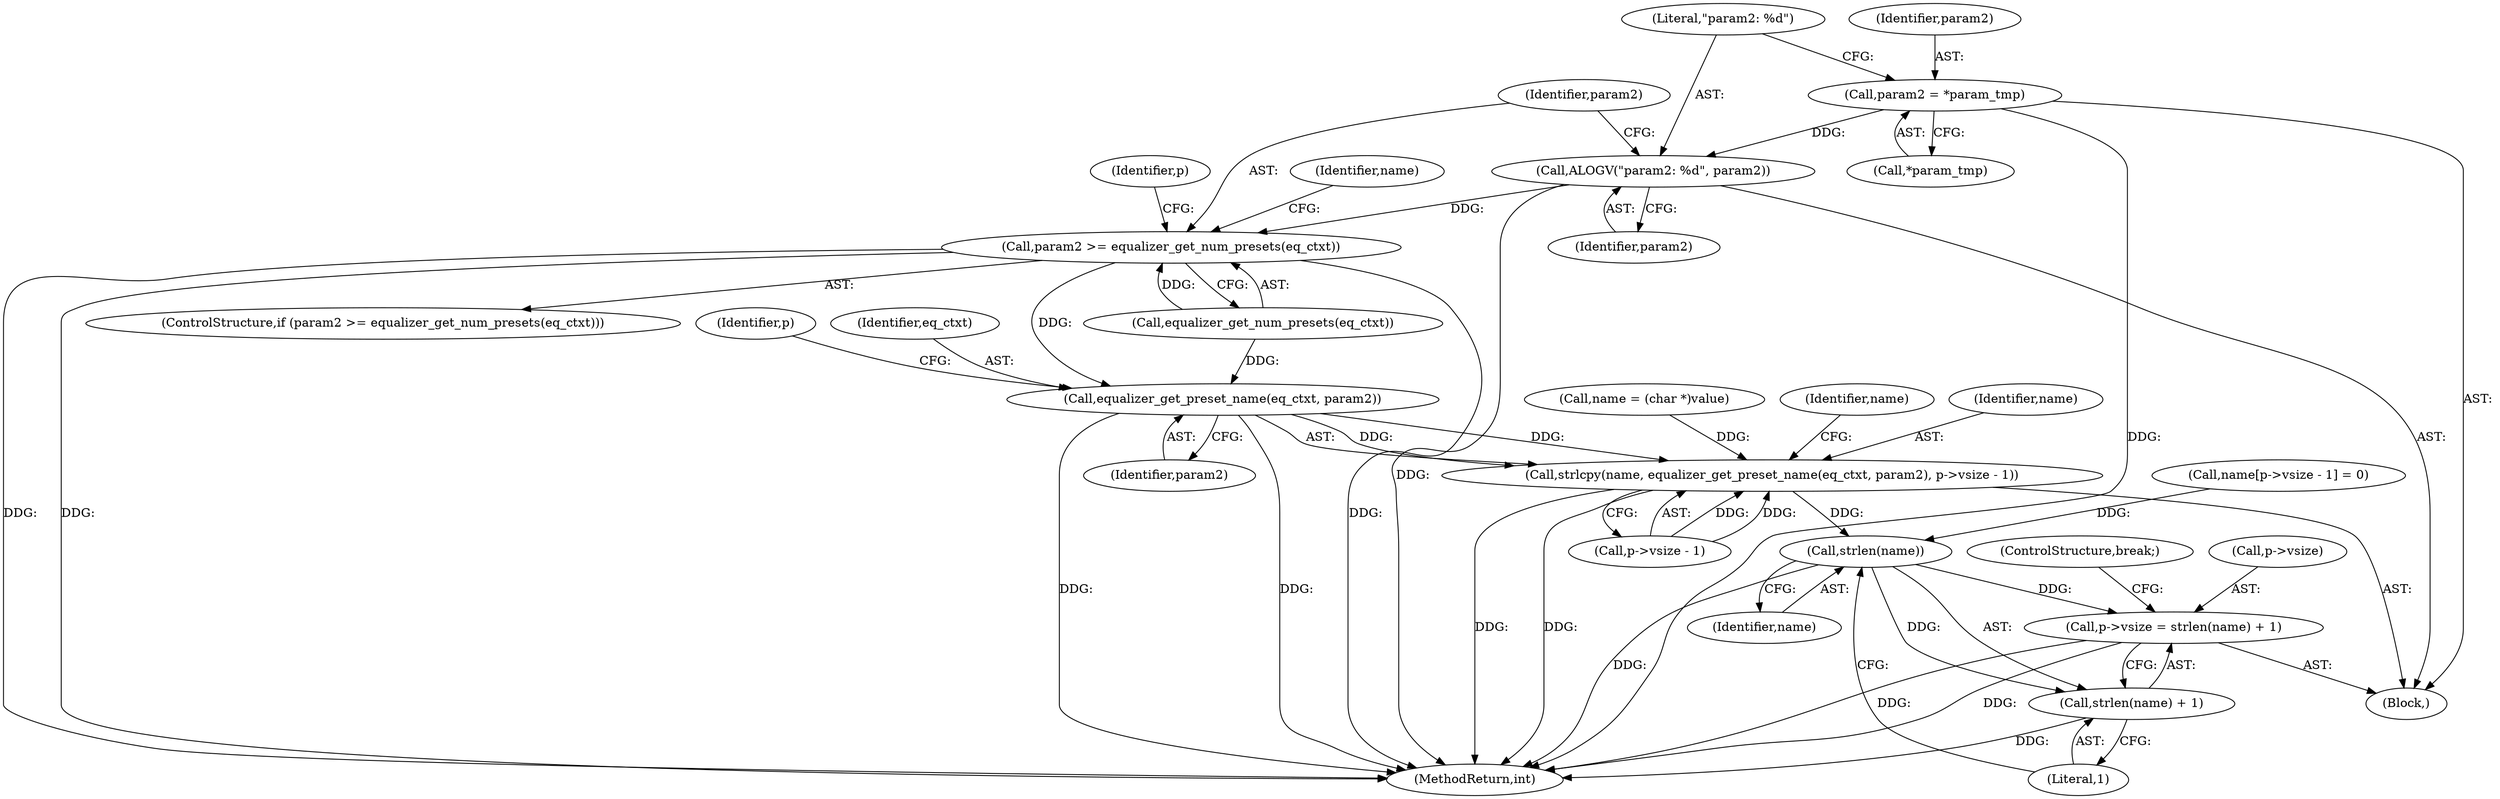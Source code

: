 digraph "0_Android_d72ea85c78a1a68bf99fd5804ad9784b4102fe57@pointer" {
"1000495" [label="(Call,param2 = *param_tmp)"];
"1000499" [label="(Call,ALOGV(\"param2: %d\", param2))"];
"1000503" [label="(Call,param2 >= equalizer_get_num_presets(eq_ctxt))"];
"1000522" [label="(Call,equalizer_get_preset_name(eq_ctxt, param2))"];
"1000520" [label="(Call,strlcpy(name, equalizer_get_preset_name(eq_ctxt, param2), p->vsize - 1))"];
"1000544" [label="(Call,strlen(name))"];
"1000539" [label="(Call,p->vsize = strlen(name) + 1)"];
"1000543" [label="(Call,strlen(name) + 1)"];
"1000500" [label="(Literal,\"param2: %d\")"];
"1000547" [label="(ControlStructure,break;)"];
"1000499" [label="(Call,ALOGV(\"param2: %d\", param2))"];
"1000510" [label="(Identifier,p)"];
"1000530" [label="(Call,name[p->vsize - 1] = 0)"];
"1000501" [label="(Identifier,param2)"];
"1000495" [label="(Call,param2 = *param_tmp)"];
"1000544" [label="(Call,strlen(name))"];
"1000540" [label="(Call,p->vsize)"];
"1000532" [label="(Identifier,name)"];
"1000524" [label="(Identifier,param2)"];
"1000318" [label="(Block,)"];
"1000496" [label="(Identifier,param2)"];
"1000503" [label="(Call,param2 >= equalizer_get_num_presets(eq_ctxt))"];
"1000520" [label="(Call,strlcpy(name, equalizer_get_preset_name(eq_ctxt, param2), p->vsize - 1))"];
"1000522" [label="(Call,equalizer_get_preset_name(eq_ctxt, param2))"];
"1000539" [label="(Call,p->vsize = strlen(name) + 1)"];
"1000497" [label="(Call,*param_tmp)"];
"1000502" [label="(ControlStructure,if (param2 >= equalizer_get_num_presets(eq_ctxt)))"];
"1000516" [label="(Identifier,name)"];
"1000504" [label="(Identifier,param2)"];
"1000545" [label="(Identifier,name)"];
"1000606" [label="(MethodReturn,int)"];
"1000527" [label="(Identifier,p)"];
"1000525" [label="(Call,p->vsize - 1)"];
"1000523" [label="(Identifier,eq_ctxt)"];
"1000521" [label="(Identifier,name)"];
"1000543" [label="(Call,strlen(name) + 1)"];
"1000515" [label="(Call,name = (char *)value)"];
"1000546" [label="(Literal,1)"];
"1000505" [label="(Call,equalizer_get_num_presets(eq_ctxt))"];
"1000495" -> "1000318"  [label="AST: "];
"1000495" -> "1000497"  [label="CFG: "];
"1000496" -> "1000495"  [label="AST: "];
"1000497" -> "1000495"  [label="AST: "];
"1000500" -> "1000495"  [label="CFG: "];
"1000495" -> "1000606"  [label="DDG: "];
"1000495" -> "1000499"  [label="DDG: "];
"1000499" -> "1000318"  [label="AST: "];
"1000499" -> "1000501"  [label="CFG: "];
"1000500" -> "1000499"  [label="AST: "];
"1000501" -> "1000499"  [label="AST: "];
"1000504" -> "1000499"  [label="CFG: "];
"1000499" -> "1000606"  [label="DDG: "];
"1000499" -> "1000503"  [label="DDG: "];
"1000503" -> "1000502"  [label="AST: "];
"1000503" -> "1000505"  [label="CFG: "];
"1000504" -> "1000503"  [label="AST: "];
"1000505" -> "1000503"  [label="AST: "];
"1000510" -> "1000503"  [label="CFG: "];
"1000516" -> "1000503"  [label="CFG: "];
"1000503" -> "1000606"  [label="DDG: "];
"1000503" -> "1000606"  [label="DDG: "];
"1000503" -> "1000606"  [label="DDG: "];
"1000505" -> "1000503"  [label="DDG: "];
"1000503" -> "1000522"  [label="DDG: "];
"1000522" -> "1000520"  [label="AST: "];
"1000522" -> "1000524"  [label="CFG: "];
"1000523" -> "1000522"  [label="AST: "];
"1000524" -> "1000522"  [label="AST: "];
"1000527" -> "1000522"  [label="CFG: "];
"1000522" -> "1000606"  [label="DDG: "];
"1000522" -> "1000606"  [label="DDG: "];
"1000522" -> "1000520"  [label="DDG: "];
"1000522" -> "1000520"  [label="DDG: "];
"1000505" -> "1000522"  [label="DDG: "];
"1000520" -> "1000318"  [label="AST: "];
"1000520" -> "1000525"  [label="CFG: "];
"1000521" -> "1000520"  [label="AST: "];
"1000525" -> "1000520"  [label="AST: "];
"1000532" -> "1000520"  [label="CFG: "];
"1000520" -> "1000606"  [label="DDG: "];
"1000520" -> "1000606"  [label="DDG: "];
"1000515" -> "1000520"  [label="DDG: "];
"1000525" -> "1000520"  [label="DDG: "];
"1000525" -> "1000520"  [label="DDG: "];
"1000520" -> "1000544"  [label="DDG: "];
"1000544" -> "1000543"  [label="AST: "];
"1000544" -> "1000545"  [label="CFG: "];
"1000545" -> "1000544"  [label="AST: "];
"1000546" -> "1000544"  [label="CFG: "];
"1000544" -> "1000606"  [label="DDG: "];
"1000544" -> "1000539"  [label="DDG: "];
"1000544" -> "1000543"  [label="DDG: "];
"1000530" -> "1000544"  [label="DDG: "];
"1000539" -> "1000318"  [label="AST: "];
"1000539" -> "1000543"  [label="CFG: "];
"1000540" -> "1000539"  [label="AST: "];
"1000543" -> "1000539"  [label="AST: "];
"1000547" -> "1000539"  [label="CFG: "];
"1000539" -> "1000606"  [label="DDG: "];
"1000539" -> "1000606"  [label="DDG: "];
"1000543" -> "1000546"  [label="CFG: "];
"1000546" -> "1000543"  [label="AST: "];
"1000543" -> "1000606"  [label="DDG: "];
}
